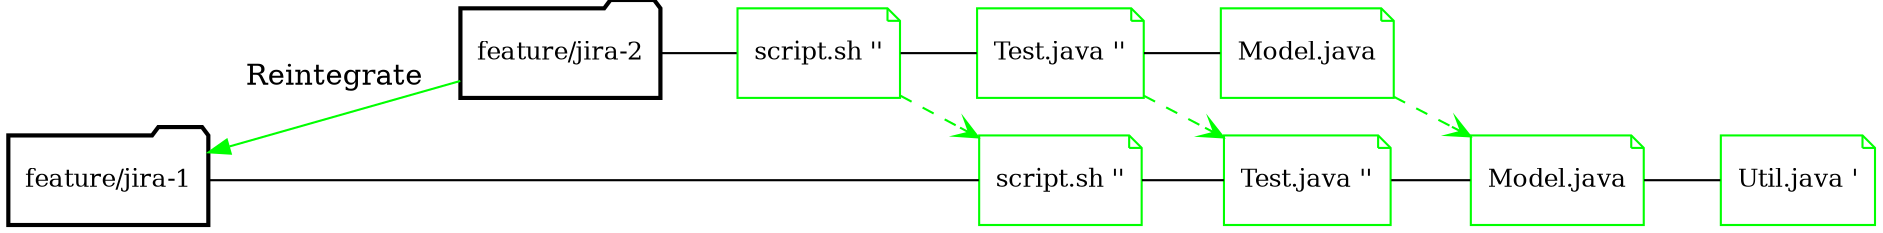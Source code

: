 digraph svn_reintegrate {
        rankdir="LR";
        bgcolor="transparent";

        node[width=0.6,height=0.6, shape=folder,fontsize=12.0];
        "feature_1"[label="feature/jira-1",group="feature_1",style="bold"];
        "feature_2"[label="feature/jira-2",group="feature_2",style="bold"];

        node[width=0.6,height=0.6, shape=note,fontsize=12.0];
        "file__1"[label="script.sh ''",group="feature_1",color="green"]
        "file__2"[label="Test.java ''",group="feature_1",color="green"]
        "file__3"[label="Model.java",group="feature_1",color="green"]
        "file__4"[label="Util.java '",group="feature_1",color="green"]
        "file___1"[label="script.sh ''",group="feature_2",color="green"]
        "file___2"[label="Test.java ''",group="feature_2",color="green"]
        "file___3"[label="Model.java",group="feature_2",color="green"]

        edge[weight=2,arrowhead=open,dir="back"];
        "feature_1" -> "feature_2"[label="Reintegrate",color="green"];

        edge[weight=2,arrowhead=none,dir="forward"];
        "feature_1" -> "file__1";
        "feature_2" -> "file___1";

        edge[weight=2,arrowhead=none,dir="forward"];
        "file__1" -> "file__2";
        "file__2" -> "file__3";
        "file__3" -> "file__4";
        "file___1" -> "file___2";
        "file___2" -> "file___3";

        edge[weight=2,arrowhead=open,style="dashed",color="green"];
        "file___1" -> "file__1"
        "file___2" -> "file__2"
        "file___3" -> "file__3"
}
